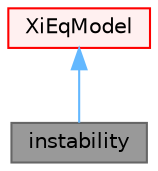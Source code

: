 digraph "instability"
{
 // LATEX_PDF_SIZE
  bgcolor="transparent";
  edge [fontname=Helvetica,fontsize=10,labelfontname=Helvetica,labelfontsize=10];
  node [fontname=Helvetica,fontsize=10,shape=box,height=0.2,width=0.4];
  Node1 [id="Node000001",label="instability",height=0.2,width=0.4,color="gray40", fillcolor="grey60", style="filled", fontcolor="black",tooltip="This is the equilibrium level of the flame wrinkling generated by instability. It is a constant (defa..."];
  Node2 -> Node1 [id="edge1_Node000001_Node000002",dir="back",color="steelblue1",style="solid",tooltip=" "];
  Node2 [id="Node000002",label="XiEqModel",height=0.2,width=0.4,color="red", fillcolor="#FFF0F0", style="filled",URL="$classFoam_1_1XiEqModel.html",tooltip="Base-class for all XiEq models used by the b-XiEq combustion model. The available models are : basicX..."];
}
